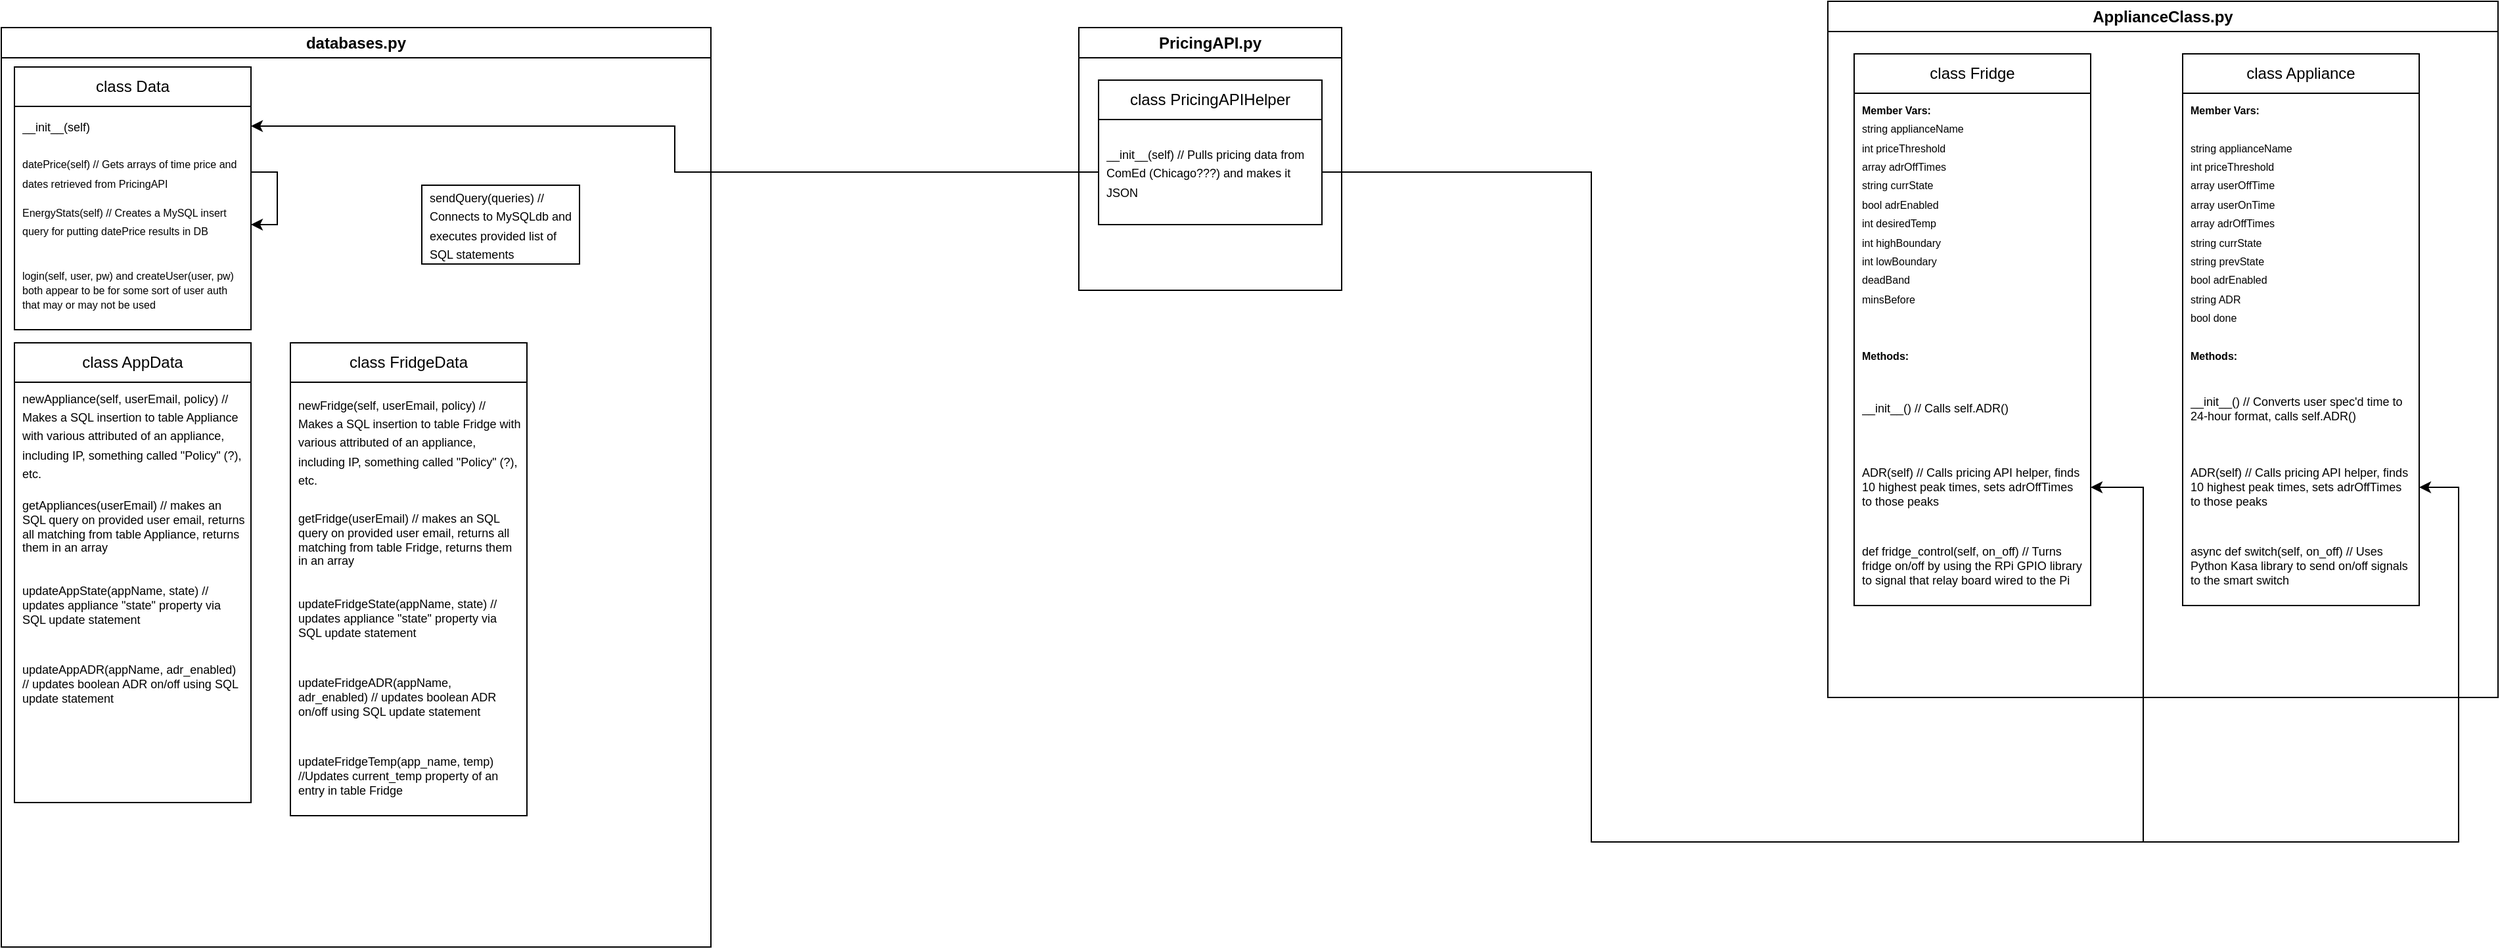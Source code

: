 <mxfile version="26.0.6">
  <diagram name="Page-1" id="9f46799a-70d6-7492-0946-bef42562c5a5">
    <mxGraphModel dx="954" dy="505" grid="1" gridSize="10" guides="1" tooltips="1" connect="1" arrows="1" fold="1" page="1" pageScale="1" pageWidth="1100" pageHeight="850" background="none" math="0" shadow="0">
      <root>
        <mxCell id="0" />
        <mxCell id="1" parent="0" />
        <mxCell id="sNp8SA57BOHKnAyZNmcu-74" style="edgeStyle=orthogonalEdgeStyle;rounded=0;orthogonalLoop=1;jettySize=auto;html=1;exitX=1;exitY=0.5;exitDx=0;exitDy=0;fontFamily=Helvetica;fontSize=12;fontColor=default;entryX=1;entryY=0.5;entryDx=0;entryDy=0;" edge="1" parent="1" source="sNp8SA57BOHKnAyZNmcu-10" target="sNp8SA57BOHKnAyZNmcu-72">
          <mxGeometry relative="1" as="geometry">
            <mxPoint x="600" y="900" as="targetPoint" />
            <Array as="points">
              <mxPoint x="1260" y="150" />
              <mxPoint x="1260" y="660" />
              <mxPoint x="1920" y="660" />
              <mxPoint x="1920" y="390" />
            </Array>
          </mxGeometry>
        </mxCell>
        <mxCell id="sNp8SA57BOHKnAyZNmcu-30" value="PricingAPI.py" style="swimlane;whiteSpace=wrap;html=1;" vertex="1" parent="1">
          <mxGeometry x="870" y="40" width="200" height="200" as="geometry" />
        </mxCell>
        <mxCell id="sNp8SA57BOHKnAyZNmcu-9" value="class PricingAPIHelper" style="swimlane;fontStyle=0;childLayout=stackLayout;horizontal=1;startSize=30;horizontalStack=0;resizeParent=1;resizeParentMax=0;resizeLast=0;collapsible=1;marginBottom=0;whiteSpace=wrap;html=1;" vertex="1" parent="sNp8SA57BOHKnAyZNmcu-30">
          <mxGeometry x="15" y="40" width="170" height="110" as="geometry">
            <mxRectangle x="650" y="320" width="160" height="30" as="alternateBounds" />
          </mxGeometry>
        </mxCell>
        <mxCell id="sNp8SA57BOHKnAyZNmcu-10" value="&lt;div&gt;&lt;font style=&quot;font-size: 9px;&quot;&gt;__init__(self) // Pulls pricing data from ComEd (Chicago???) and makes it JSON&lt;br&gt;&lt;/font&gt;&lt;/div&gt;" style="text;strokeColor=none;fillColor=none;align=left;verticalAlign=middle;spacingLeft=4;spacingRight=4;overflow=hidden;points=[[0,0.5],[1,0.5]];portConstraint=eastwest;rotatable=0;whiteSpace=wrap;html=1;" vertex="1" parent="sNp8SA57BOHKnAyZNmcu-9">
          <mxGeometry y="30" width="170" height="80" as="geometry" />
        </mxCell>
        <mxCell id="sNp8SA57BOHKnAyZNmcu-31" value="databases.py" style="swimlane;whiteSpace=wrap;html=1;" vertex="1" parent="1">
          <mxGeometry x="50" y="40" width="540" height="700" as="geometry" />
        </mxCell>
        <mxCell id="sNp8SA57BOHKnAyZNmcu-34" value="class Data" style="swimlane;fontStyle=0;childLayout=stackLayout;horizontal=1;startSize=30;horizontalStack=0;resizeParent=1;resizeParentMax=0;resizeLast=0;collapsible=1;marginBottom=0;whiteSpace=wrap;html=1;" vertex="1" parent="sNp8SA57BOHKnAyZNmcu-31">
          <mxGeometry x="10" y="30" width="180" height="200" as="geometry" />
        </mxCell>
        <mxCell id="sNp8SA57BOHKnAyZNmcu-35" value="&lt;font style=&quot;font-size: 9px;&quot;&gt;__init__(self)&lt;/font&gt;" style="text;strokeColor=none;fillColor=none;align=left;verticalAlign=middle;spacingLeft=4;spacingRight=4;overflow=hidden;points=[[0,0.5],[1,0.5]];portConstraint=eastwest;rotatable=0;whiteSpace=wrap;html=1;" vertex="1" parent="sNp8SA57BOHKnAyZNmcu-34">
          <mxGeometry y="30" width="180" height="30" as="geometry" />
        </mxCell>
        <mxCell id="sNp8SA57BOHKnAyZNmcu-50" style="edgeStyle=orthogonalEdgeStyle;rounded=0;orthogonalLoop=1;jettySize=auto;html=1;exitX=1;exitY=0.5;exitDx=0;exitDy=0;entryX=1;entryY=0.5;entryDx=0;entryDy=0;" edge="1" parent="sNp8SA57BOHKnAyZNmcu-34" source="sNp8SA57BOHKnAyZNmcu-36" target="sNp8SA57BOHKnAyZNmcu-46">
          <mxGeometry relative="1" as="geometry" />
        </mxCell>
        <mxCell id="sNp8SA57BOHKnAyZNmcu-36" value="&lt;font style=&quot;font-size: 8px;&quot;&gt;datePrice(self) // Gets arrays of time price and dates retrieved from PricingAPI&lt;/font&gt;" style="text;strokeColor=none;fillColor=none;align=left;verticalAlign=middle;spacingLeft=4;spacingRight=4;overflow=hidden;points=[[0,0.5],[1,0.5]];portConstraint=eastwest;rotatable=0;whiteSpace=wrap;html=1;" vertex="1" parent="sNp8SA57BOHKnAyZNmcu-34">
          <mxGeometry y="60" width="180" height="40" as="geometry" />
        </mxCell>
        <mxCell id="sNp8SA57BOHKnAyZNmcu-46" value="&lt;div&gt;&lt;font style=&quot;font-size: 8px;&quot;&gt;EnergyStats(self) // Creates a MySQL insert query for putting datePrice results in DB&lt;/font&gt;&lt;/div&gt;&lt;br&gt;&lt;div&gt;&lt;br&gt;&lt;/div&gt;&lt;div&gt;&lt;br&gt;&lt;/div&gt;" style="text;strokeColor=none;fillColor=none;align=left;verticalAlign=middle;spacingLeft=4;spacingRight=4;overflow=hidden;points=[[0,0.5],[1,0.5]];portConstraint=eastwest;rotatable=0;whiteSpace=wrap;html=1;" vertex="1" parent="sNp8SA57BOHKnAyZNmcu-34">
          <mxGeometry y="100" width="180" height="40" as="geometry" />
        </mxCell>
        <mxCell id="sNp8SA57BOHKnAyZNmcu-42" value="&lt;font style=&quot;font-size: 8px;&quot;&gt;login(self, user, pw) and createUser(user, pw) both appear to be for some sort of user auth that may or may not be used&lt;/font&gt;" style="text;strokeColor=none;fillColor=none;align=left;verticalAlign=middle;spacingLeft=4;spacingRight=4;overflow=hidden;points=[[0,0.5],[1,0.5]];portConstraint=eastwest;rotatable=0;whiteSpace=wrap;html=1;fontSize=9;" vertex="1" parent="sNp8SA57BOHKnAyZNmcu-34">
          <mxGeometry y="140" width="180" height="60" as="geometry" />
        </mxCell>
        <mxCell id="sNp8SA57BOHKnAyZNmcu-51" value="class AppData" style="swimlane;fontStyle=0;childLayout=stackLayout;horizontal=1;startSize=30;horizontalStack=0;resizeParent=1;resizeParentMax=0;resizeLast=0;collapsible=1;marginBottom=0;whiteSpace=wrap;html=1;" vertex="1" parent="sNp8SA57BOHKnAyZNmcu-31">
          <mxGeometry x="10" y="240" width="180" height="350" as="geometry" />
        </mxCell>
        <mxCell id="sNp8SA57BOHKnAyZNmcu-54" value="&lt;font style=&quot;font-size: 9px;&quot;&gt;newAppliance(self, userEmail, policy) // Makes a SQL insertion to table Appliance with various attributed of an appliance, including IP, something called &quot;Policy&quot; (?), etc.&lt;/font&gt;" style="text;strokeColor=none;fillColor=none;align=left;verticalAlign=middle;spacingLeft=4;spacingRight=4;overflow=hidden;points=[[0,0.5],[1,0.5]];portConstraint=eastwest;rotatable=0;whiteSpace=wrap;html=1;" vertex="1" parent="sNp8SA57BOHKnAyZNmcu-51">
          <mxGeometry y="30" width="180" height="80" as="geometry" />
        </mxCell>
        <mxCell id="sNp8SA57BOHKnAyZNmcu-56" value="&lt;font&gt;getAppliances(userEmail) // makes an SQL query on provided user email, returns all matching from table Appliance, returns them in an array&lt;font&gt;&lt;br&gt;&lt;/font&gt;&lt;/font&gt;" style="text;strokeColor=none;fillColor=none;align=left;verticalAlign=middle;spacingLeft=4;spacingRight=4;overflow=hidden;points=[[0,0.5],[1,0.5]];portConstraint=eastwest;rotatable=0;whiteSpace=wrap;html=1;fontSize=9;" vertex="1" parent="sNp8SA57BOHKnAyZNmcu-51">
          <mxGeometry y="110" width="180" height="60" as="geometry" />
        </mxCell>
        <mxCell id="sNp8SA57BOHKnAyZNmcu-86" value="&lt;div&gt;&lt;font&gt;updateAppState(appName, state) // updates appliance &quot;state&quot; property via SQL update statement&lt;/font&gt;&lt;/div&gt;" style="text;strokeColor=none;fillColor=none;align=left;verticalAlign=middle;spacingLeft=4;spacingRight=4;overflow=hidden;points=[[0,0.5],[1,0.5]];portConstraint=eastwest;rotatable=0;whiteSpace=wrap;html=1;fontSize=9;" vertex="1" parent="sNp8SA57BOHKnAyZNmcu-51">
          <mxGeometry y="170" width="180" height="60" as="geometry" />
        </mxCell>
        <mxCell id="sNp8SA57BOHKnAyZNmcu-87" value="updateAppADR(appName, adr_enabled) // updates boolean ADR on/off using SQL update statement" style="text;strokeColor=none;fillColor=none;align=left;verticalAlign=middle;spacingLeft=4;spacingRight=4;overflow=hidden;points=[[0,0.5],[1,0.5]];portConstraint=eastwest;rotatable=0;whiteSpace=wrap;html=1;fontSize=9;" vertex="1" parent="sNp8SA57BOHKnAyZNmcu-51">
          <mxGeometry y="230" width="180" height="60" as="geometry" />
        </mxCell>
        <mxCell id="sNp8SA57BOHKnAyZNmcu-88" style="text;strokeColor=none;fillColor=none;align=left;verticalAlign=middle;spacingLeft=4;spacingRight=4;overflow=hidden;points=[[0,0.5],[1,0.5]];portConstraint=eastwest;rotatable=0;whiteSpace=wrap;html=1;fontSize=9;" vertex="1" parent="sNp8SA57BOHKnAyZNmcu-51">
          <mxGeometry y="290" width="180" height="60" as="geometry" />
        </mxCell>
        <mxCell id="sNp8SA57BOHKnAyZNmcu-89" value="class FridgeData" style="swimlane;fontStyle=0;childLayout=stackLayout;horizontal=1;startSize=30;horizontalStack=0;resizeParent=1;resizeParentMax=0;resizeLast=0;collapsible=1;marginBottom=0;whiteSpace=wrap;html=1;" vertex="1" parent="sNp8SA57BOHKnAyZNmcu-31">
          <mxGeometry x="220" y="240" width="180" height="360" as="geometry" />
        </mxCell>
        <mxCell id="sNp8SA57BOHKnAyZNmcu-90" value="&lt;font style=&quot;font-size: 9px;&quot;&gt;newFridge(self, userEmail, policy) // Makes a SQL insertion to table Fridge with various attributed of an appliance, including IP, something called &quot;Policy&quot; (?), etc.&lt;/font&gt;" style="text;strokeColor=none;fillColor=none;align=left;verticalAlign=middle;spacingLeft=4;spacingRight=4;overflow=hidden;points=[[0,0.5],[1,0.5]];portConstraint=eastwest;rotatable=0;whiteSpace=wrap;html=1;" vertex="1" parent="sNp8SA57BOHKnAyZNmcu-89">
          <mxGeometry y="30" width="180" height="90" as="geometry" />
        </mxCell>
        <mxCell id="sNp8SA57BOHKnAyZNmcu-91" value="&lt;font&gt;getFridge(userEmail) // makes an SQL query on provided user email, returns all matching from table Fridge, returns them in an array&lt;br&gt;&lt;/font&gt;" style="text;strokeColor=none;fillColor=none;align=left;verticalAlign=middle;spacingLeft=4;spacingRight=4;overflow=hidden;points=[[0,0.5],[1,0.5]];portConstraint=eastwest;rotatable=0;whiteSpace=wrap;html=1;fontSize=9;" vertex="1" parent="sNp8SA57BOHKnAyZNmcu-89">
          <mxGeometry y="120" width="180" height="60" as="geometry" />
        </mxCell>
        <mxCell id="sNp8SA57BOHKnAyZNmcu-92" value="&lt;div&gt;&lt;font&gt;updateFridgeState(appName, state) // updates appliance &quot;state&quot; property via SQL update statement&lt;/font&gt;&lt;/div&gt;" style="text;strokeColor=none;fillColor=none;align=left;verticalAlign=middle;spacingLeft=4;spacingRight=4;overflow=hidden;points=[[0,0.5],[1,0.5]];portConstraint=eastwest;rotatable=0;whiteSpace=wrap;html=1;fontSize=9;" vertex="1" parent="sNp8SA57BOHKnAyZNmcu-89">
          <mxGeometry y="180" width="180" height="60" as="geometry" />
        </mxCell>
        <mxCell id="sNp8SA57BOHKnAyZNmcu-93" value="updateFridgeADR(appName, adr_enabled) // updates boolean ADR on/off using SQL update statement" style="text;strokeColor=none;fillColor=none;align=left;verticalAlign=middle;spacingLeft=4;spacingRight=4;overflow=hidden;points=[[0,0.5],[1,0.5]];portConstraint=eastwest;rotatable=0;whiteSpace=wrap;html=1;fontSize=9;" vertex="1" parent="sNp8SA57BOHKnAyZNmcu-89">
          <mxGeometry y="240" width="180" height="60" as="geometry" />
        </mxCell>
        <mxCell id="sNp8SA57BOHKnAyZNmcu-94" value="updateFridgeTemp(app_name, temp) //Updates current_temp property of an entry in table Fridge" style="text;strokeColor=none;fillColor=none;align=left;verticalAlign=middle;spacingLeft=4;spacingRight=4;overflow=hidden;points=[[0,0.5],[1,0.5]];portConstraint=eastwest;rotatable=0;whiteSpace=wrap;html=1;fontSize=9;" vertex="1" parent="sNp8SA57BOHKnAyZNmcu-89">
          <mxGeometry y="300" width="180" height="60" as="geometry" />
        </mxCell>
        <mxCell id="sNp8SA57BOHKnAyZNmcu-96" value="&lt;font style=&quot;font-size: 9px;&quot;&gt;sendQuery(queries) // Connects to MySQLdb and executes provided list of SQL statements&lt;/font&gt;" style="rounded=0;whiteSpace=wrap;html=1;align=left;verticalAlign=middle;spacingLeft=4;spacingRight=4;fontFamily=Helvetica;fontSize=12;fontColor=default;fillColor=none;gradientColor=none;" vertex="1" parent="sNp8SA57BOHKnAyZNmcu-31">
          <mxGeometry x="320" y="120" width="120" height="60" as="geometry" />
        </mxCell>
        <mxCell id="sNp8SA57BOHKnAyZNmcu-57" value="ApplianceClass.py" style="swimlane;whiteSpace=wrap;html=1;" vertex="1" parent="1">
          <mxGeometry x="1440" y="20" width="510" height="530" as="geometry" />
        </mxCell>
        <mxCell id="sNp8SA57BOHKnAyZNmcu-58" value="class Appliance" style="swimlane;fontStyle=0;childLayout=stackLayout;horizontal=1;startSize=30;horizontalStack=0;resizeParent=1;resizeParentMax=0;resizeLast=0;collapsible=1;marginBottom=0;whiteSpace=wrap;html=1;" vertex="1" parent="sNp8SA57BOHKnAyZNmcu-57">
          <mxGeometry x="270" y="40" width="180" height="420" as="geometry" />
        </mxCell>
        <mxCell id="sNp8SA57BOHKnAyZNmcu-61" value="&lt;div&gt;&lt;font style=&quot;font-size: 8px;&quot;&gt;&lt;b&gt;&lt;font&gt;Member Vars:&lt;/font&gt;&lt;/b&gt;&lt;/font&gt;&lt;/div&gt;&lt;font style=&quot;font-size: 8px;&quot;&gt;&lt;br&gt;&lt;/font&gt;&lt;div&gt;&lt;font style=&quot;font-size: 8px;&quot;&gt;string applianceName&lt;/font&gt;&lt;/div&gt;&lt;div&gt;&lt;font style=&quot;font-size: 8px;&quot;&gt;int priceThreshold&lt;/font&gt;&lt;/div&gt;&lt;div&gt;&lt;font style=&quot;font-size: 8px;&quot;&gt;array userOffTime&lt;/font&gt;&lt;/div&gt;&lt;div&gt;&lt;font style=&quot;font-size: 8px;&quot;&gt;array userOnTime&lt;/font&gt;&lt;/div&gt;&lt;div&gt;&lt;font style=&quot;font-size: 8px;&quot;&gt;array adrOffTimes&lt;/font&gt;&lt;/div&gt;&lt;div&gt;&lt;font style=&quot;font-size: 8px;&quot;&gt;string currState&lt;/font&gt;&lt;/div&gt;&lt;div&gt;&lt;font style=&quot;font-size: 8px;&quot;&gt;string prevState&lt;/font&gt;&lt;/div&gt;&lt;div&gt;&lt;font style=&quot;font-size: 8px;&quot;&gt;bool adrEnabled&lt;/font&gt;&lt;/div&gt;&lt;div&gt;&lt;font style=&quot;font-size: 8px;&quot;&gt;string ADR&lt;/font&gt;&lt;/div&gt;&lt;div&gt;&lt;font style=&quot;font-size: 8px;&quot;&gt;bool done&lt;br&gt;&lt;/font&gt;&lt;/div&gt;&lt;div&gt;&lt;font style=&quot;font-size: 8px;&quot;&gt;&lt;br&gt;&lt;/font&gt;&lt;/div&gt;&lt;div&gt;&lt;font style=&quot;font-size: 8px;&quot;&gt;&lt;b&gt;Methods:&lt;br&gt;&lt;/b&gt;&lt;/font&gt;&lt;/div&gt;" style="text;strokeColor=none;fillColor=none;align=left;verticalAlign=middle;spacingLeft=4;spacingRight=4;overflow=hidden;points=[[0,0.5],[1,0.5]];portConstraint=eastwest;rotatable=0;whiteSpace=wrap;html=1;" vertex="1" parent="sNp8SA57BOHKnAyZNmcu-58">
          <mxGeometry y="30" width="180" height="210" as="geometry" />
        </mxCell>
        <mxCell id="sNp8SA57BOHKnAyZNmcu-63" value="&lt;div&gt;__init__() // Converts user spec&#39;d time to 24-hour format, calls self.ADR()&lt;br&gt;&lt;/div&gt;" style="text;strokeColor=none;fillColor=none;align=left;verticalAlign=middle;spacingLeft=4;spacingRight=4;overflow=hidden;points=[[0,0.5],[1,0.5]];portConstraint=eastwest;rotatable=0;whiteSpace=wrap;html=1;fontSize=9;" vertex="1" parent="sNp8SA57BOHKnAyZNmcu-58">
          <mxGeometry y="240" width="180" height="60" as="geometry" />
        </mxCell>
        <mxCell id="sNp8SA57BOHKnAyZNmcu-72" value="ADR(self) // Calls pricing API helper, finds 10 highest peak times, sets adrOffTimes to those peaks" style="text;strokeColor=none;fillColor=none;align=left;verticalAlign=middle;spacingLeft=4;spacingRight=4;overflow=hidden;points=[[0,0.5],[1,0.5]];portConstraint=eastwest;rotatable=0;whiteSpace=wrap;html=1;fontSize=9;" vertex="1" parent="sNp8SA57BOHKnAyZNmcu-58">
          <mxGeometry y="300" width="180" height="60" as="geometry" />
        </mxCell>
        <mxCell id="sNp8SA57BOHKnAyZNmcu-75" value="async def switch(self, on_off) // Uses Python Kasa library to send on/off signals to the smart switch" style="text;strokeColor=none;fillColor=none;align=left;verticalAlign=middle;spacingLeft=4;spacingRight=4;overflow=hidden;points=[[0,0.5],[1,0.5]];portConstraint=eastwest;rotatable=0;whiteSpace=wrap;html=1;fontSize=9;" vertex="1" parent="sNp8SA57BOHKnAyZNmcu-58">
          <mxGeometry y="360" width="180" height="60" as="geometry" />
        </mxCell>
        <mxCell id="sNp8SA57BOHKnAyZNmcu-76" style="text;strokeColor=none;fillColor=none;align=left;verticalAlign=middle;spacingLeft=4;spacingRight=4;overflow=hidden;points=[[0,0.5],[1,0.5]];portConstraint=eastwest;rotatable=0;whiteSpace=wrap;html=1;fontSize=9;" vertex="1" parent="sNp8SA57BOHKnAyZNmcu-58">
          <mxGeometry y="420" width="180" as="geometry" />
        </mxCell>
        <mxCell id="sNp8SA57BOHKnAyZNmcu-77" value="class Fridge" style="swimlane;fontStyle=0;childLayout=stackLayout;horizontal=1;startSize=30;horizontalStack=0;resizeParent=1;resizeParentMax=0;resizeLast=0;collapsible=1;marginBottom=0;whiteSpace=wrap;html=1;" vertex="1" parent="sNp8SA57BOHKnAyZNmcu-57">
          <mxGeometry x="20" y="40" width="180" height="420" as="geometry" />
        </mxCell>
        <mxCell id="sNp8SA57BOHKnAyZNmcu-78" value="&lt;div&gt;&lt;font style=&quot;font-size: 8px;&quot;&gt;&lt;b&gt;&lt;font&gt;Member Vars:&lt;/font&gt;&lt;/b&gt;&lt;/font&gt;&lt;/div&gt;&lt;font style=&quot;font-size: 8px;&quot;&gt;string applianceName&lt;/font&gt;&lt;br&gt;&lt;div&gt;&lt;font style=&quot;font-size: 8px;&quot;&gt;int priceThreshold&lt;/font&gt;&lt;/div&gt;&lt;div&gt;&lt;font style=&quot;font-size: 8px;&quot;&gt;array adrOffTimes&lt;/font&gt;&lt;/div&gt;&lt;div&gt;&lt;font style=&quot;font-size: 8px;&quot;&gt;string currState&lt;/font&gt;&lt;/div&gt;&lt;div&gt;&lt;font style=&quot;font-size: 8px;&quot;&gt;bool adrEnabled&lt;/font&gt;&lt;/div&gt;&lt;div&gt;&lt;font style=&quot;font-size: 8px;&quot;&gt;int desiredTemp&lt;br&gt;&lt;/font&gt;&lt;/div&gt;&lt;div&gt;&lt;font style=&quot;font-size: 8px;&quot;&gt;int highBoundary&lt;/font&gt;&lt;/div&gt;&lt;div&gt;&lt;font style=&quot;font-size: 8px;&quot;&gt;int lowBoundary&lt;/font&gt;&lt;/div&gt;&lt;div&gt;&lt;font style=&quot;font-size: 8px;&quot;&gt;deadBand&lt;/font&gt;&lt;/div&gt;&lt;div&gt;&lt;font style=&quot;font-size: 8px;&quot;&gt;minsBefore&lt;/font&gt;&lt;/div&gt;&lt;div&gt;&lt;font style=&quot;font-size: 8px;&quot;&gt;&lt;br&gt;&lt;/font&gt;&lt;/div&gt;&lt;div&gt;&lt;font style=&quot;font-size: 8px;&quot;&gt;&lt;br&gt;&lt;/font&gt;&lt;/div&gt;&lt;div&gt;&lt;font style=&quot;font-size: 8px;&quot;&gt;&lt;b&gt;Methods:&lt;br&gt;&lt;/b&gt;&lt;/font&gt;&lt;/div&gt;" style="text;strokeColor=none;fillColor=none;align=left;verticalAlign=middle;spacingLeft=4;spacingRight=4;overflow=hidden;points=[[0,0.5],[1,0.5]];portConstraint=eastwest;rotatable=0;whiteSpace=wrap;html=1;" vertex="1" parent="sNp8SA57BOHKnAyZNmcu-77">
          <mxGeometry y="30" width="180" height="210" as="geometry" />
        </mxCell>
        <mxCell id="sNp8SA57BOHKnAyZNmcu-79" value="&lt;div&gt;__init__() // Calls self.ADR()&lt;br&gt;&lt;/div&gt;" style="text;strokeColor=none;fillColor=none;align=left;verticalAlign=middle;spacingLeft=4;spacingRight=4;overflow=hidden;points=[[0,0.5],[1,0.5]];portConstraint=eastwest;rotatable=0;whiteSpace=wrap;html=1;fontSize=9;" vertex="1" parent="sNp8SA57BOHKnAyZNmcu-77">
          <mxGeometry y="240" width="180" height="60" as="geometry" />
        </mxCell>
        <mxCell id="sNp8SA57BOHKnAyZNmcu-80" value="ADR(self) // Calls pricing API helper, finds 10 highest peak times, sets adrOffTimes to those peaks" style="text;strokeColor=none;fillColor=none;align=left;verticalAlign=middle;spacingLeft=4;spacingRight=4;overflow=hidden;points=[[0,0.5],[1,0.5]];portConstraint=eastwest;rotatable=0;whiteSpace=wrap;html=1;fontSize=9;" vertex="1" parent="sNp8SA57BOHKnAyZNmcu-77">
          <mxGeometry y="300" width="180" height="60" as="geometry" />
        </mxCell>
        <mxCell id="sNp8SA57BOHKnAyZNmcu-81" value="def fridge_control(self, on_off) // Turns fridge on/off by using the RPi GPIO library to signal that relay board wired to the Pi" style="text;strokeColor=none;fillColor=none;align=left;verticalAlign=middle;spacingLeft=4;spacingRight=4;overflow=hidden;points=[[0,0.5],[1,0.5]];portConstraint=eastwest;rotatable=0;whiteSpace=wrap;html=1;fontSize=9;" vertex="1" parent="sNp8SA57BOHKnAyZNmcu-77">
          <mxGeometry y="360" width="180" height="60" as="geometry" />
        </mxCell>
        <mxCell id="sNp8SA57BOHKnAyZNmcu-82" style="text;strokeColor=none;fillColor=none;align=left;verticalAlign=middle;spacingLeft=4;spacingRight=4;overflow=hidden;points=[[0,0.5],[1,0.5]];portConstraint=eastwest;rotatable=0;whiteSpace=wrap;html=1;fontSize=9;" vertex="1" parent="sNp8SA57BOHKnAyZNmcu-77">
          <mxGeometry y="420" width="180" as="geometry" />
        </mxCell>
        <mxCell id="sNp8SA57BOHKnAyZNmcu-83" style="edgeStyle=orthogonalEdgeStyle;rounded=0;orthogonalLoop=1;jettySize=auto;html=1;exitX=1;exitY=0.5;exitDx=0;exitDy=0;entryX=1;entryY=0.5;entryDx=0;entryDy=0;fontFamily=Helvetica;fontSize=12;fontColor=default;" edge="1" parent="1" source="sNp8SA57BOHKnAyZNmcu-10" target="sNp8SA57BOHKnAyZNmcu-80">
          <mxGeometry relative="1" as="geometry">
            <Array as="points">
              <mxPoint x="1260" y="150" />
              <mxPoint x="1260" y="660" />
              <mxPoint x="1680" y="660" />
              <mxPoint x="1680" y="390" />
            </Array>
          </mxGeometry>
        </mxCell>
        <mxCell id="sNp8SA57BOHKnAyZNmcu-85" style="edgeStyle=orthogonalEdgeStyle;rounded=0;orthogonalLoop=1;jettySize=auto;html=1;exitX=0;exitY=0.5;exitDx=0;exitDy=0;entryX=1;entryY=0.5;entryDx=0;entryDy=0;fontFamily=Helvetica;fontSize=12;fontColor=default;" edge="1" parent="1" source="sNp8SA57BOHKnAyZNmcu-10" target="sNp8SA57BOHKnAyZNmcu-35">
          <mxGeometry relative="1" as="geometry" />
        </mxCell>
      </root>
    </mxGraphModel>
  </diagram>
</mxfile>
